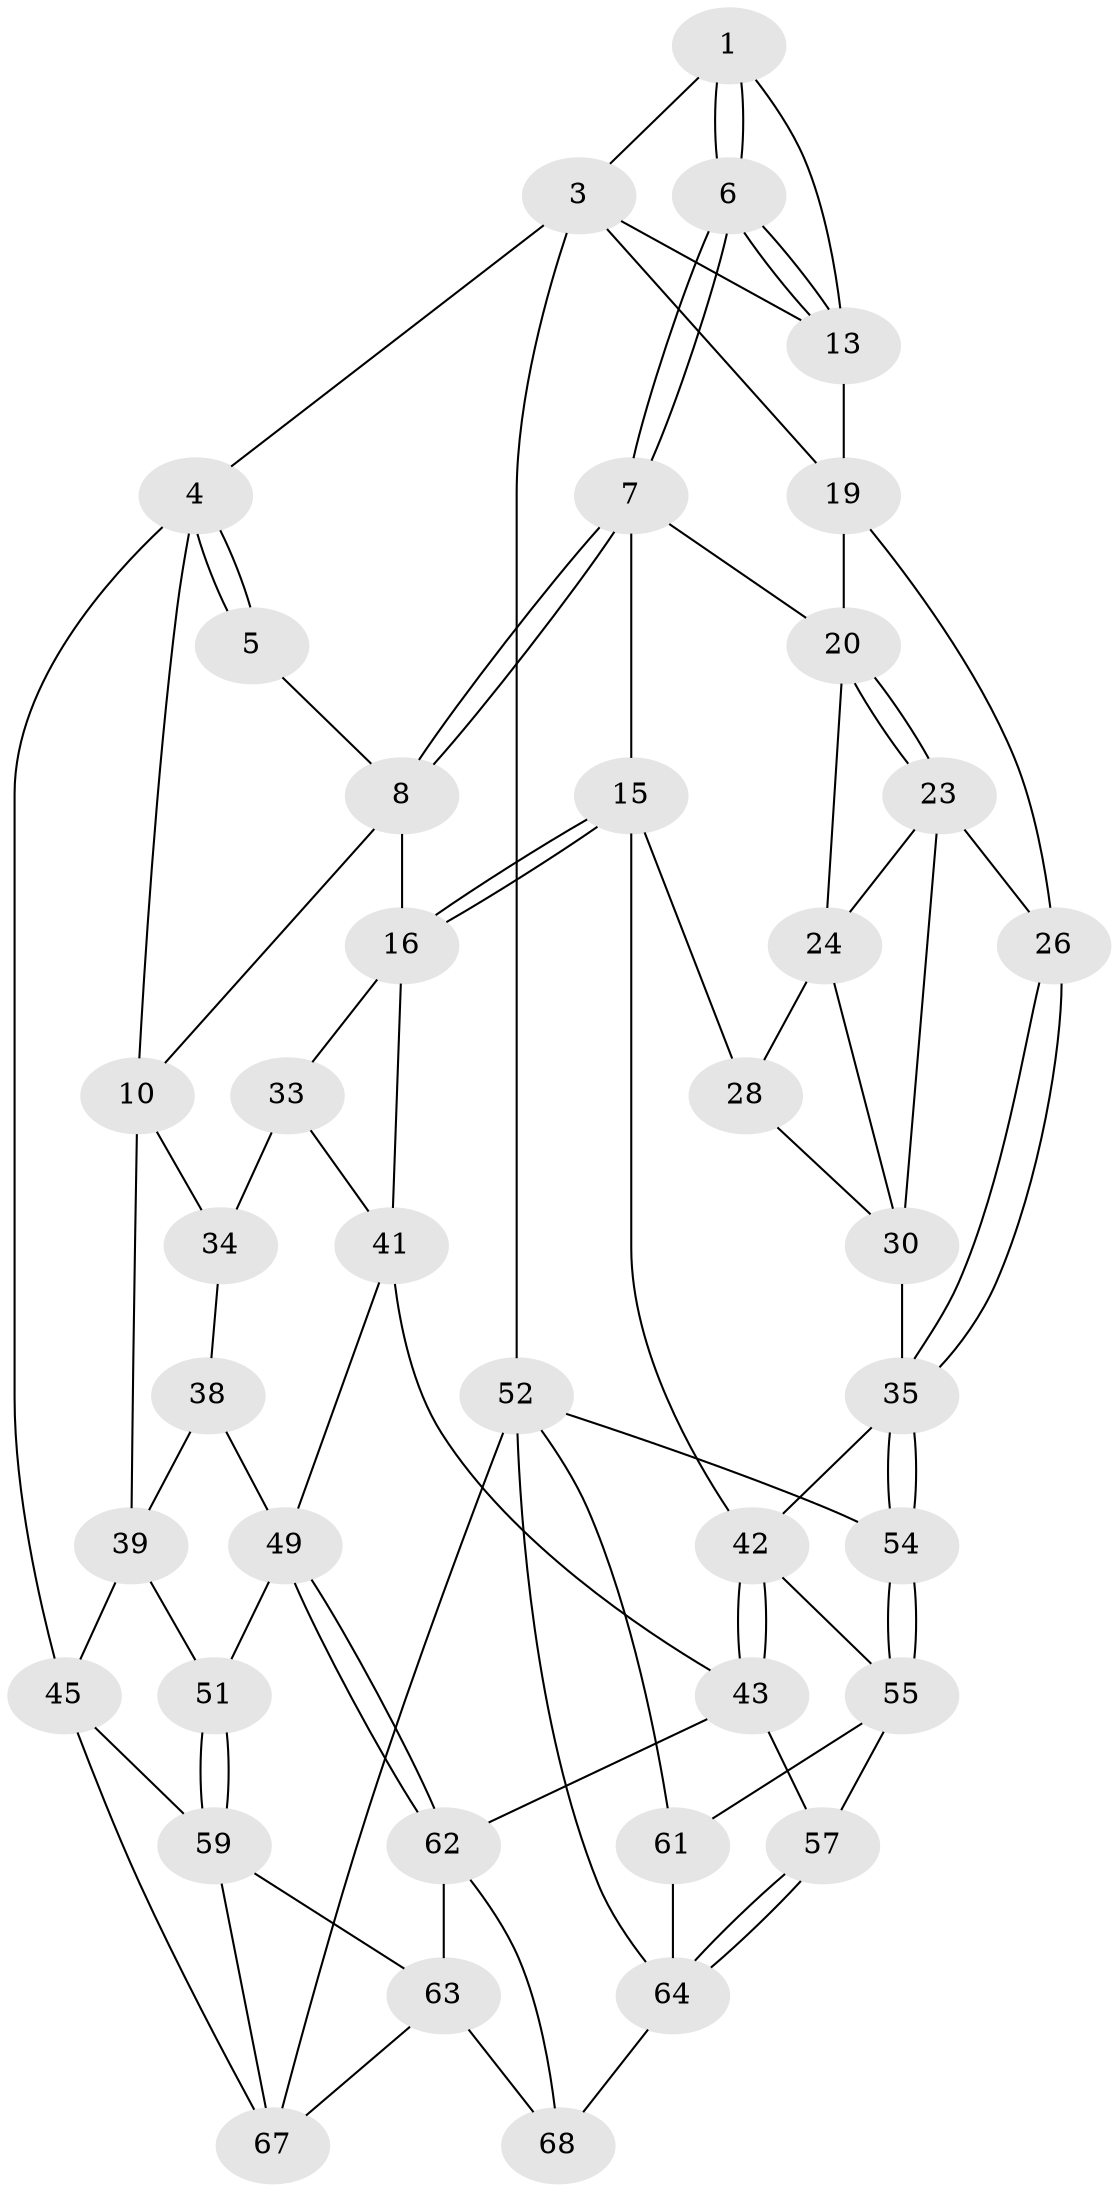 // original degree distribution, {3: 0.028985507246376812, 4: 0.2898550724637681, 6: 0.2463768115942029, 5: 0.43478260869565216}
// Generated by graph-tools (version 1.1) at 2025/11/02/27/25 16:11:56]
// undirected, 40 vertices, 88 edges
graph export_dot {
graph [start="1"]
  node [color=gray90,style=filled];
  1 [pos="+0.8891161603066318+0",super="+2"];
  3 [pos="+1+0",super="+17"];
  4 [pos="+0+0",super="+12"];
  5 [pos="+0.5752084697568342+0"];
  6 [pos="+0.8069192394636066+0.2297189723809701"];
  7 [pos="+0.798940040642095+0.23228347733275487",super="+14"];
  8 [pos="+0.5885503004109178+0.016718615806867104",super="+9"];
  10 [pos="+0.19768331645282558+0.22765249586928557",super="+11"];
  13 [pos="+0.8599797152833928+0.23232931187230968",super="+18"];
  15 [pos="+0.6664404651653036+0.38785269566967856",super="+29"];
  16 [pos="+0.5946969366505187+0.36863804371373854",super="+32"];
  19 [pos="+0.9396528065319667+0.3821522338540113",super="+22"];
  20 [pos="+0.9361195385458985+0.39943994526870424",super="+21"];
  23 [pos="+0.9370150513858173+0.4065574781890748",super="+27"];
  24 [pos="+0.927358942543737+0.4387526510862891",super="+25"];
  26 [pos="+1+0.5561145972469622"];
  28 [pos="+0.8424059236181719+0.5179202084740357"];
  30 [pos="+0.9456219460418277+0.46686793767560775",super="+31"];
  33 [pos="+0.3226714360605209+0.35303077023727125",super="+40"];
  34 [pos="+0.2976186906337375+0.33982493623963567",super="+37"];
  35 [pos="+1+0.6135806180628653",super="+36"];
  38 [pos="+0.25714021317856206+0.5812640191208265"];
  39 [pos="+0.1571744795715384+0.5354380018338424",super="+47"];
  41 [pos="+0.43749648708827044+0.541983700231825",super="+44"];
  42 [pos="+0.7199062909813365+0.6014289406762968",super="+48"];
  43 [pos="+0.6564971258427682+0.7007134986481636",super="+58"];
  45 [pos="+0+0.6839149508187113",super="+46"];
  49 [pos="+0.30117408055159006+0.7344077774138885",super="+50"];
  51 [pos="+0.11660049390495997+0.7349112926200475"];
  52 [pos="+1+1",super="+53"];
  54 [pos="+1+0.6713627437512353"];
  55 [pos="+0.948448249673177+0.760420381951926",super="+56"];
  57 [pos="+0.714309169636582+0.8387024727251998"];
  59 [pos="+0.12522274026777921+0.8827944578595713",super="+60"];
  61 [pos="+0.9358807406376696+0.8438449183139921"];
  62 [pos="+0.323789289093474+0.8297903083973489",super="+65"];
  63 [pos="+0.2317214852077326+0.8907072559880581",super="+66"];
  64 [pos="+0.7988288964927412+1",super="+69"];
  67 [pos="+0.06329983651696129+1"];
  68 [pos="+0.3979838558212749+1"];
  1 -- 6;
  1 -- 6;
  1 -- 3;
  1 -- 13;
  3 -- 4;
  3 -- 52;
  3 -- 13;
  3 -- 19;
  4 -- 5;
  4 -- 5;
  4 -- 45 [weight=2];
  4 -- 10;
  5 -- 8;
  6 -- 7;
  6 -- 7;
  6 -- 13;
  6 -- 13;
  7 -- 8;
  7 -- 8;
  7 -- 15;
  7 -- 20;
  8 -- 16;
  8 -- 10;
  10 -- 34;
  10 -- 39;
  13 -- 19;
  15 -- 16;
  15 -- 16;
  15 -- 42;
  15 -- 28;
  16 -- 33;
  16 -- 41;
  19 -- 20;
  19 -- 26;
  20 -- 23;
  20 -- 23;
  20 -- 24;
  23 -- 24;
  23 -- 26;
  23 -- 30;
  24 -- 30;
  24 -- 28;
  26 -- 35;
  26 -- 35;
  28 -- 30;
  30 -- 35;
  33 -- 34 [weight=2];
  33 -- 41;
  34 -- 38;
  35 -- 54;
  35 -- 54;
  35 -- 42;
  38 -- 39;
  38 -- 49;
  39 -- 51;
  39 -- 45;
  41 -- 43;
  41 -- 49;
  42 -- 43;
  42 -- 43;
  42 -- 55;
  43 -- 57;
  43 -- 62;
  45 -- 67;
  45 -- 59;
  49 -- 62;
  49 -- 62;
  49 -- 51;
  51 -- 59;
  51 -- 59;
  52 -- 67;
  52 -- 61;
  52 -- 54;
  52 -- 64;
  54 -- 55;
  54 -- 55;
  55 -- 57;
  55 -- 61;
  57 -- 64;
  57 -- 64;
  59 -- 63;
  59 -- 67;
  61 -- 64;
  62 -- 63;
  62 -- 68;
  63 -- 67;
  63 -- 68;
  64 -- 68;
}
